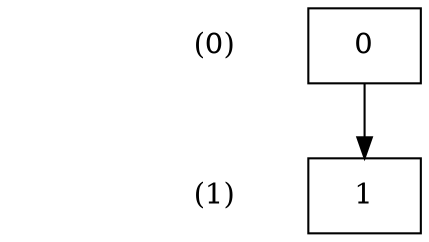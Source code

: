 /*
	dot -T pdf optimal_1.dot -o optimal_1.pdf
*/

digraph optimal_1 {

	node [shape=plaintext]

	"rank0" [label="0"]
	"rank1" [label="1"]

	"size0" [label="(0)"]
	"size1" [label="(1)"]

	edge [style=invis]

	"size0" -> "size1"

	edge [style=solid]
	node [shape=box]

	{rank=same; "rank0" [style=invis];
		0
	}

	{rank=same; "rank1" [style=invis];
		1
	}

	0->1;
}

